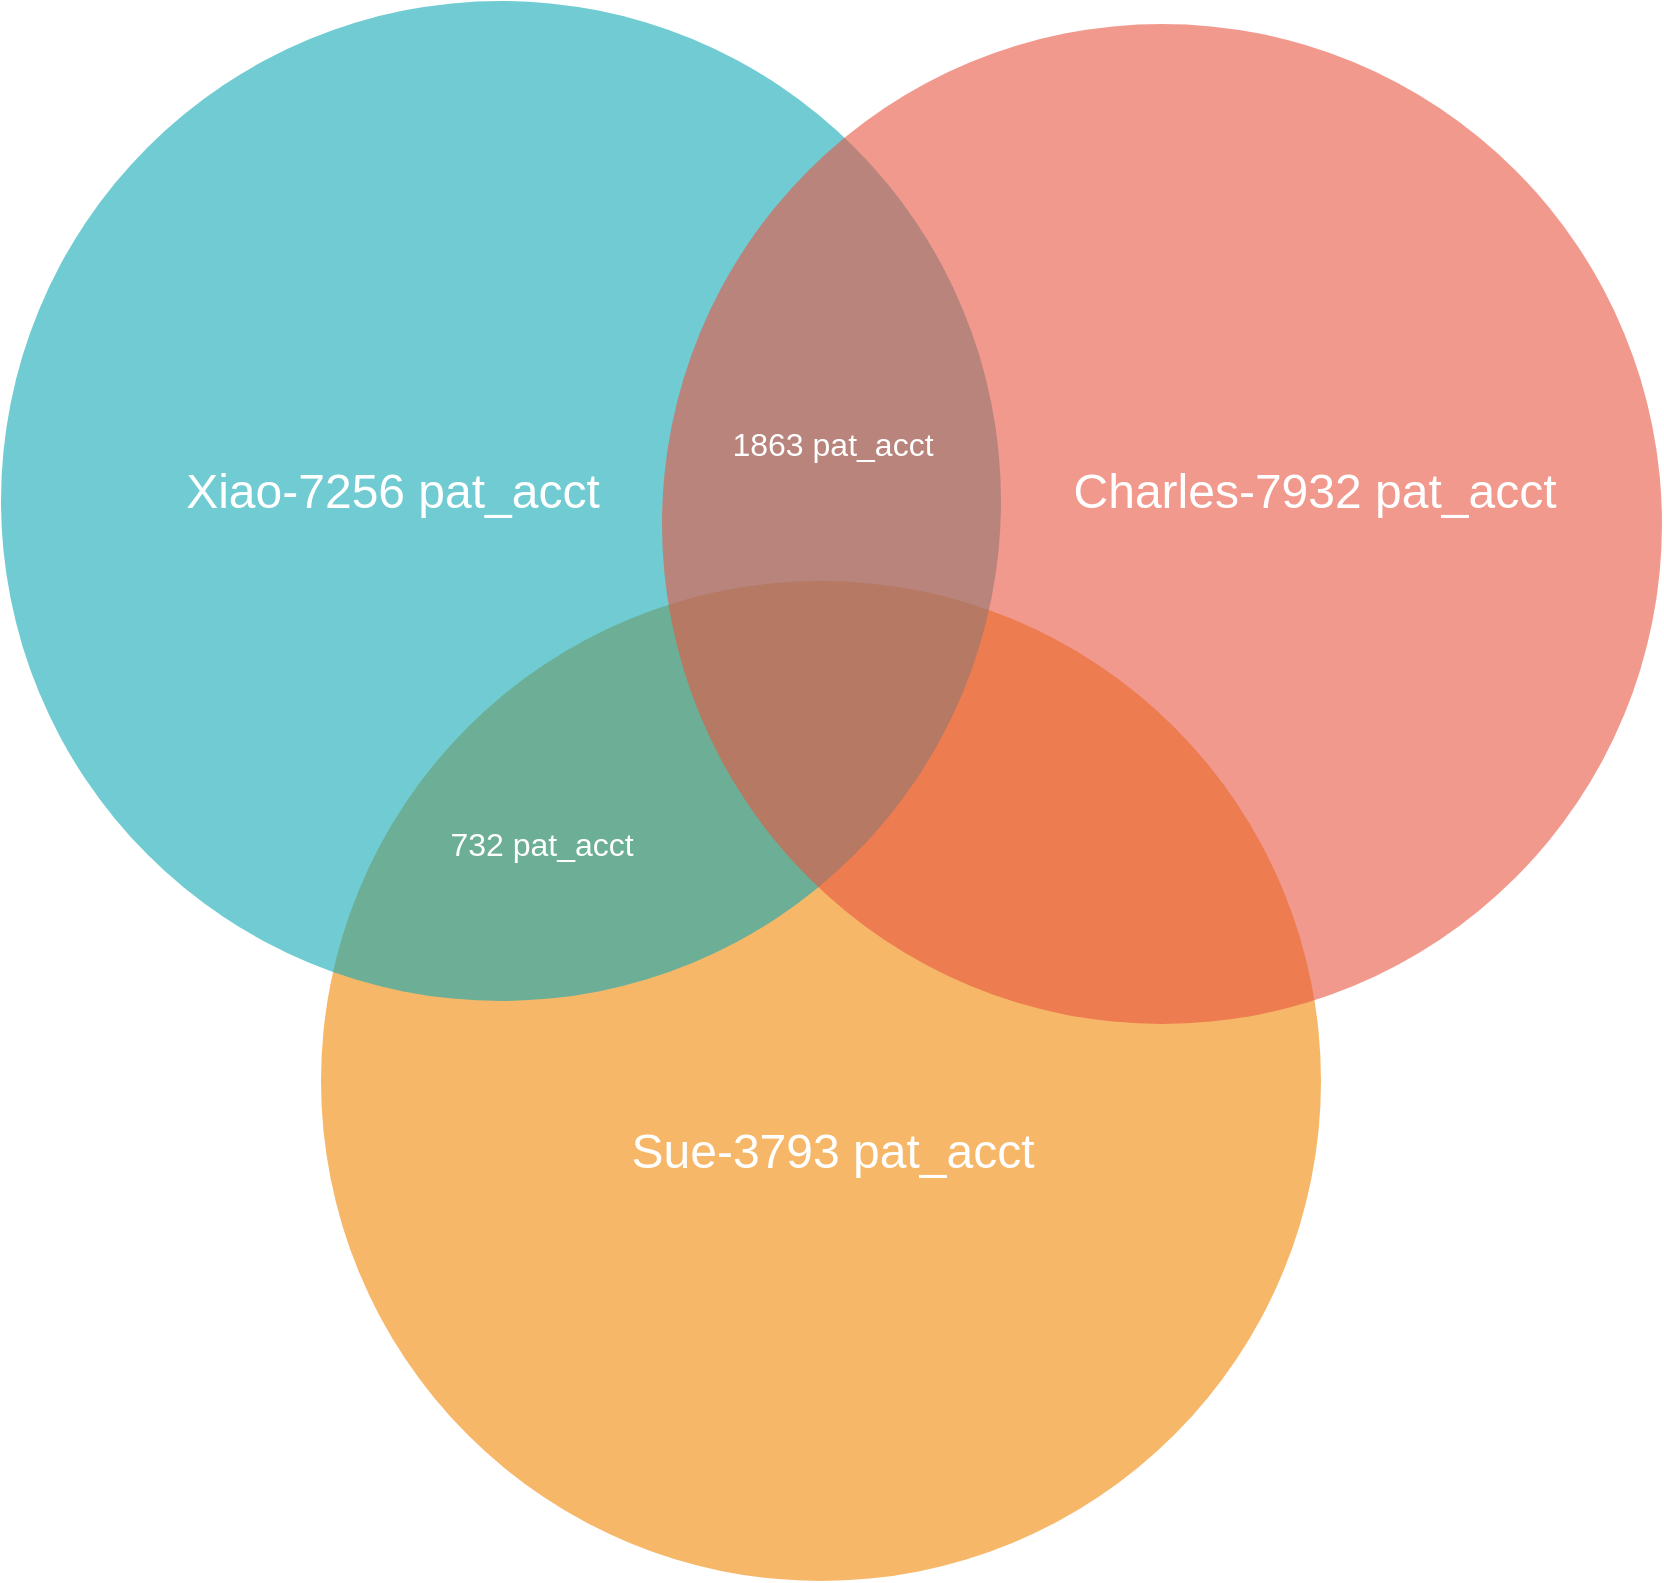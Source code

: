 <mxfile version="10.5.7" type="github"><diagram id="3228e29e-7158-1315-38df-8450db1d8a1d" name="Page-1"><mxGraphModel dx="1394" dy="796" grid="1" gridSize="10" guides="1" tooltips="1" connect="1" arrows="1" fold="1" page="1" pageScale="1" pageWidth="1169" pageHeight="827" background="#ffffff" math="0" shadow="0"><root><mxCell id="0"/><mxCell id="1" parent="0"/><mxCell id="21531" value="" style="ellipse;fillColor=#F08705;opacity=60;strokeColor=none;html=1;fontColor=#FFFFFF;" parent="1" vertex="1"><mxGeometry x="339.5" y="308.5" width="500" height="500" as="geometry"/></mxCell><mxCell id="21532" value="" style="ellipse;fillColor=#12AAB5;opacity=60;strokeColor=none;html=1;fontColor=#FFFFFF;" parent="1" vertex="1"><mxGeometry x="179.5" y="18.5" width="500" height="500" as="geometry"/></mxCell><mxCell id="21533" value="" style="ellipse;fillColor=#e85642;opacity=60;strokeColor=none;html=1;fontColor=#FFFFFF;" parent="1" vertex="1"><mxGeometry x="510" y="30" width="500" height="500" as="geometry"/></mxCell><mxCell id="21534" value="Xiao-7256 pat_acct&lt;br&gt;" style="text;fontSize=24;align=center;verticalAlign=middle;html=1;fontColor=#FFFFFF;" parent="1" vertex="1"><mxGeometry x="260" y="229" width="230" height="70" as="geometry"/></mxCell><mxCell id="21535" value="Charles-7932 pat_acct" style="text;fontSize=24;align=center;verticalAlign=middle;html=1;fontColor=#FFFFFF;" parent="1" vertex="1"><mxGeometry x="710" y="213" width="251" height="102" as="geometry"/></mxCell><mxCell id="21536" value="Sue-3793 pat_acct&lt;br&gt;" style="text;fontSize=24;align=center;verticalAlign=middle;html=1;fontColor=#FFFFFF;" parent="1" vertex="1"><mxGeometry x="499.5" y="558.5" width="190" height="70" as="geometry"/></mxCell><mxCell id="21537" value="1863 pat_acct&lt;br&gt;&lt;br&gt;" style="text;align=center;html=1;fontColor=#FFFFFF;fontSize=16;" parent="1" vertex="1"><mxGeometry x="574.5" y="224" width="40" height="40" as="geometry"/></mxCell><mxCell id="ryWDndcB5SZlrvk00XpQ-21541" style="edgeStyle=orthogonalEdgeStyle;rounded=0;orthogonalLoop=1;jettySize=auto;html=1;" parent="1" source="ryWDndcB5SZlrvk00XpQ-21540" target="ryWDndcB5SZlrvk00XpQ-21540" edge="1"><mxGeometry relative="1" as="geometry"><Array as="points"><mxPoint x="450" y="460"/><mxPoint x="450" y="460"/></Array></mxGeometry></mxCell><mxCell id="ryWDndcB5SZlrvk00XpQ-21540" value="&lt;font color=&quot;#ffffff&quot; style=&quot;font-size: 16px&quot;&gt;732 pat_acct&lt;/font&gt;&lt;br&gt;" style="text;html=1;strokeColor=none;fillColor=none;align=center;verticalAlign=middle;whiteSpace=wrap;rounded=0;" parent="1" vertex="1"><mxGeometry x="370" y="380" width="160" height="120" as="geometry"/></mxCell></root></mxGraphModel></diagram><diagram id="Lxyxqty-lFawF5XYMdYa" name="Page-2"><mxGraphModel dx="1394" dy="796" grid="1" gridSize="10" guides="1" tooltips="1" connect="1" arrows="1" fold="1" page="1" pageScale="1" pageWidth="850" pageHeight="1100" math="0" shadow="0"><root><mxCell id="a-NkBUpZB4FnM6pczHns-0"/><mxCell id="a-NkBUpZB4FnM6pczHns-1" parent="a-NkBUpZB4FnM6pczHns-0"/></root></mxGraphModel></diagram></mxfile>